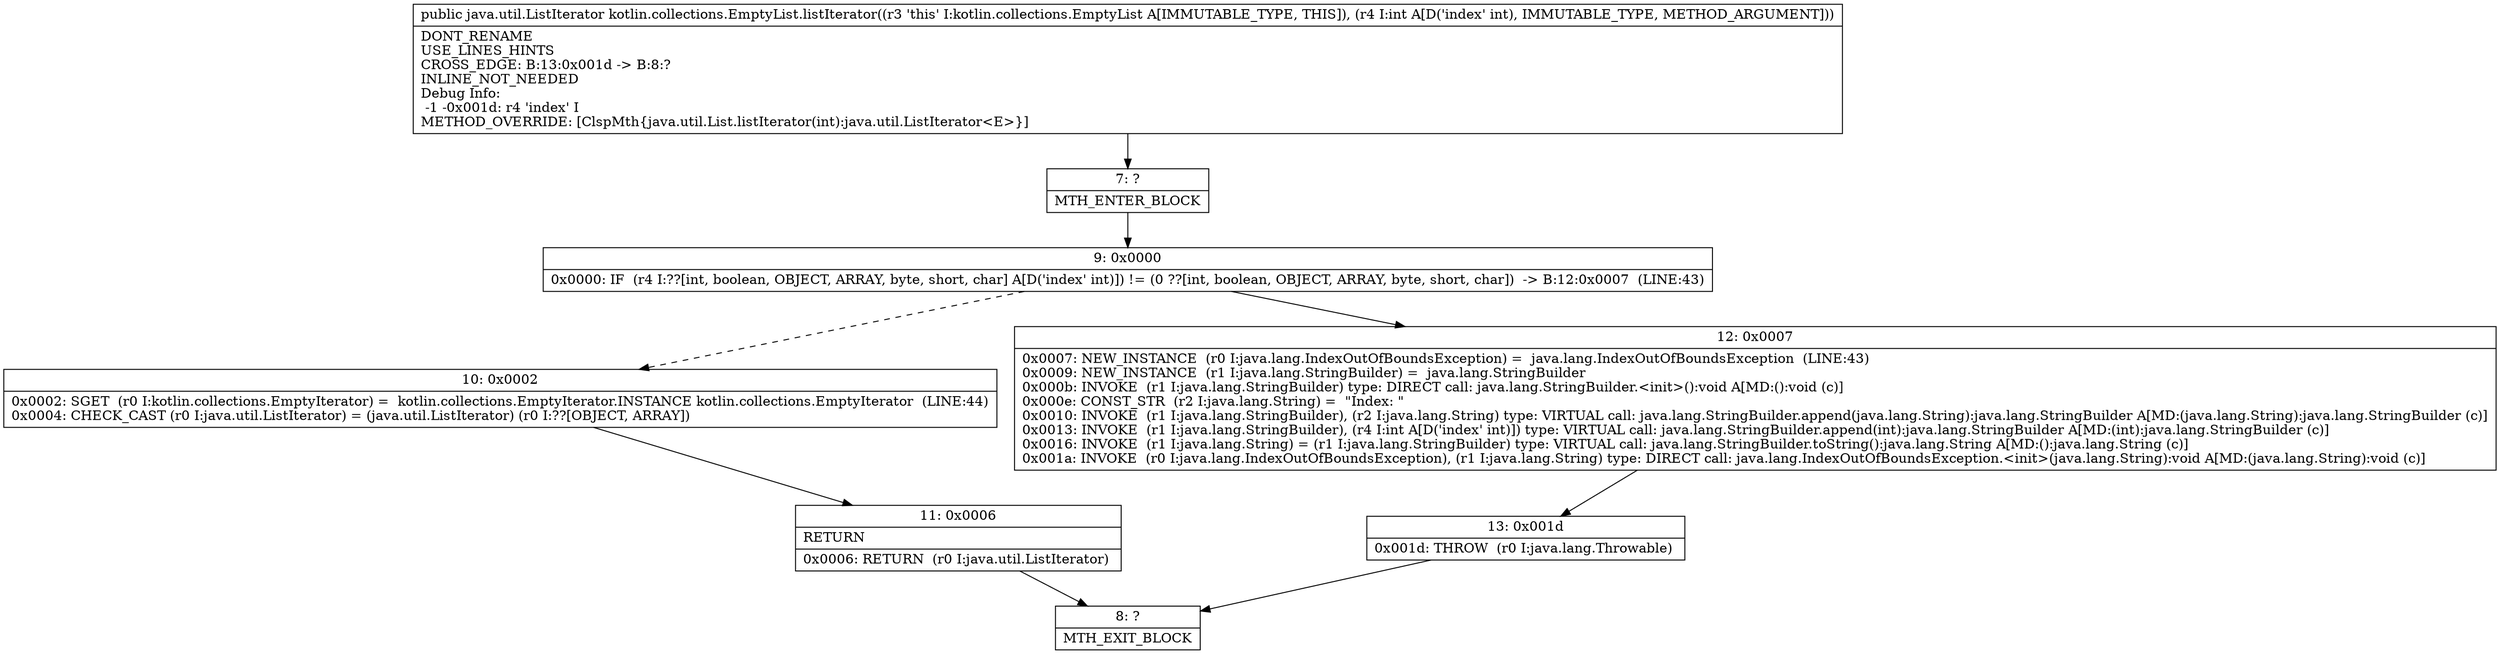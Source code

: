 digraph "CFG forkotlin.collections.EmptyList.listIterator(I)Ljava\/util\/ListIterator;" {
Node_7 [shape=record,label="{7\:\ ?|MTH_ENTER_BLOCK\l}"];
Node_9 [shape=record,label="{9\:\ 0x0000|0x0000: IF  (r4 I:??[int, boolean, OBJECT, ARRAY, byte, short, char] A[D('index' int)]) != (0 ??[int, boolean, OBJECT, ARRAY, byte, short, char])  \-\> B:12:0x0007  (LINE:43)\l}"];
Node_10 [shape=record,label="{10\:\ 0x0002|0x0002: SGET  (r0 I:kotlin.collections.EmptyIterator) =  kotlin.collections.EmptyIterator.INSTANCE kotlin.collections.EmptyIterator  (LINE:44)\l0x0004: CHECK_CAST (r0 I:java.util.ListIterator) = (java.util.ListIterator) (r0 I:??[OBJECT, ARRAY]) \l}"];
Node_11 [shape=record,label="{11\:\ 0x0006|RETURN\l|0x0006: RETURN  (r0 I:java.util.ListIterator) \l}"];
Node_8 [shape=record,label="{8\:\ ?|MTH_EXIT_BLOCK\l}"];
Node_12 [shape=record,label="{12\:\ 0x0007|0x0007: NEW_INSTANCE  (r0 I:java.lang.IndexOutOfBoundsException) =  java.lang.IndexOutOfBoundsException  (LINE:43)\l0x0009: NEW_INSTANCE  (r1 I:java.lang.StringBuilder) =  java.lang.StringBuilder \l0x000b: INVOKE  (r1 I:java.lang.StringBuilder) type: DIRECT call: java.lang.StringBuilder.\<init\>():void A[MD:():void (c)]\l0x000e: CONST_STR  (r2 I:java.lang.String) =  \"Index: \" \l0x0010: INVOKE  (r1 I:java.lang.StringBuilder), (r2 I:java.lang.String) type: VIRTUAL call: java.lang.StringBuilder.append(java.lang.String):java.lang.StringBuilder A[MD:(java.lang.String):java.lang.StringBuilder (c)]\l0x0013: INVOKE  (r1 I:java.lang.StringBuilder), (r4 I:int A[D('index' int)]) type: VIRTUAL call: java.lang.StringBuilder.append(int):java.lang.StringBuilder A[MD:(int):java.lang.StringBuilder (c)]\l0x0016: INVOKE  (r1 I:java.lang.String) = (r1 I:java.lang.StringBuilder) type: VIRTUAL call: java.lang.StringBuilder.toString():java.lang.String A[MD:():java.lang.String (c)]\l0x001a: INVOKE  (r0 I:java.lang.IndexOutOfBoundsException), (r1 I:java.lang.String) type: DIRECT call: java.lang.IndexOutOfBoundsException.\<init\>(java.lang.String):void A[MD:(java.lang.String):void (c)]\l}"];
Node_13 [shape=record,label="{13\:\ 0x001d|0x001d: THROW  (r0 I:java.lang.Throwable) \l}"];
MethodNode[shape=record,label="{public java.util.ListIterator kotlin.collections.EmptyList.listIterator((r3 'this' I:kotlin.collections.EmptyList A[IMMUTABLE_TYPE, THIS]), (r4 I:int A[D('index' int), IMMUTABLE_TYPE, METHOD_ARGUMENT]))  | DONT_RENAME\lUSE_LINES_HINTS\lCROSS_EDGE: B:13:0x001d \-\> B:8:?\lINLINE_NOT_NEEDED\lDebug Info:\l  \-1 \-0x001d: r4 'index' I\lMETHOD_OVERRIDE: [ClspMth\{java.util.List.listIterator(int):java.util.ListIterator\<E\>\}]\l}"];
MethodNode -> Node_7;Node_7 -> Node_9;
Node_9 -> Node_10[style=dashed];
Node_9 -> Node_12;
Node_10 -> Node_11;
Node_11 -> Node_8;
Node_12 -> Node_13;
Node_13 -> Node_8;
}

